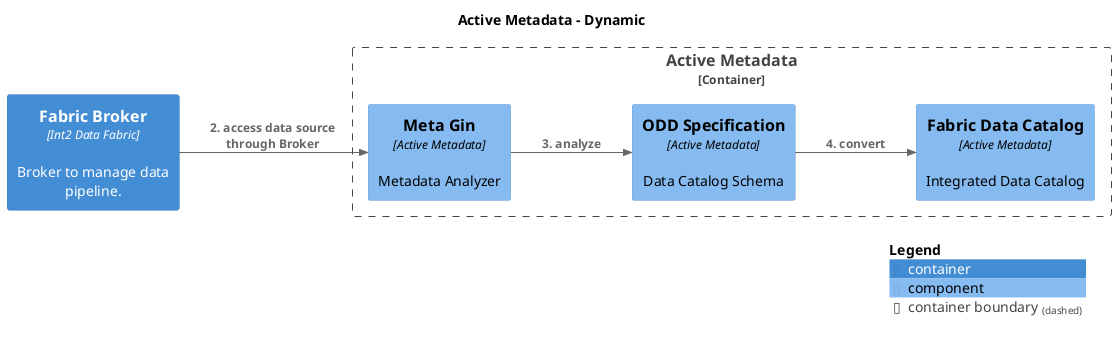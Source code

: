 @startuml
set separator none
title Active Metadata - Dynamic

left to right direction

!include <C4/C4>
!include <C4/C4_Context>
!include <C4/C4_Container>
!include <C4/C4_Component>

Container_Boundary("DataFabric.ActiveMetadata_boundary", "Active Metadata", $tags="") {
  Component(DataFabric.ActiveMetadata.MetaGin, "Meta Gin", "Active Metadata", "Metadata Analyzer", $tags="")
  Component(DataFabric.ActiveMetadata.ODDSpecification, "ODD Specification", "Active Metadata", "Data Catalog Schema", $tags="")
  Component(DataFabric.ActiveMetadata.FabricDataCatalog, "Fabric Data Catalog", "Active Metadata", "Integrated Data Catalog", $tags="")
}

Container(DataFabric.FabricBroker, "Fabric Broker", "Int2 Data Fabric", "Broker to manage data pipeline.", $tags="")

Rel_D(DataFabric.FabricBroker, DataFabric.ActiveMetadata.MetaGin, "2. access data source through Broker", $tags="")
Rel_D(DataFabric.ActiveMetadata.MetaGin, DataFabric.ActiveMetadata.ODDSpecification, "3. analyze", $tags="")
Rel_D(DataFabric.ActiveMetadata.ODDSpecification, DataFabric.ActiveMetadata.FabricDataCatalog, "4. convert", $tags="")

SHOW_LEGEND(true)
@enduml